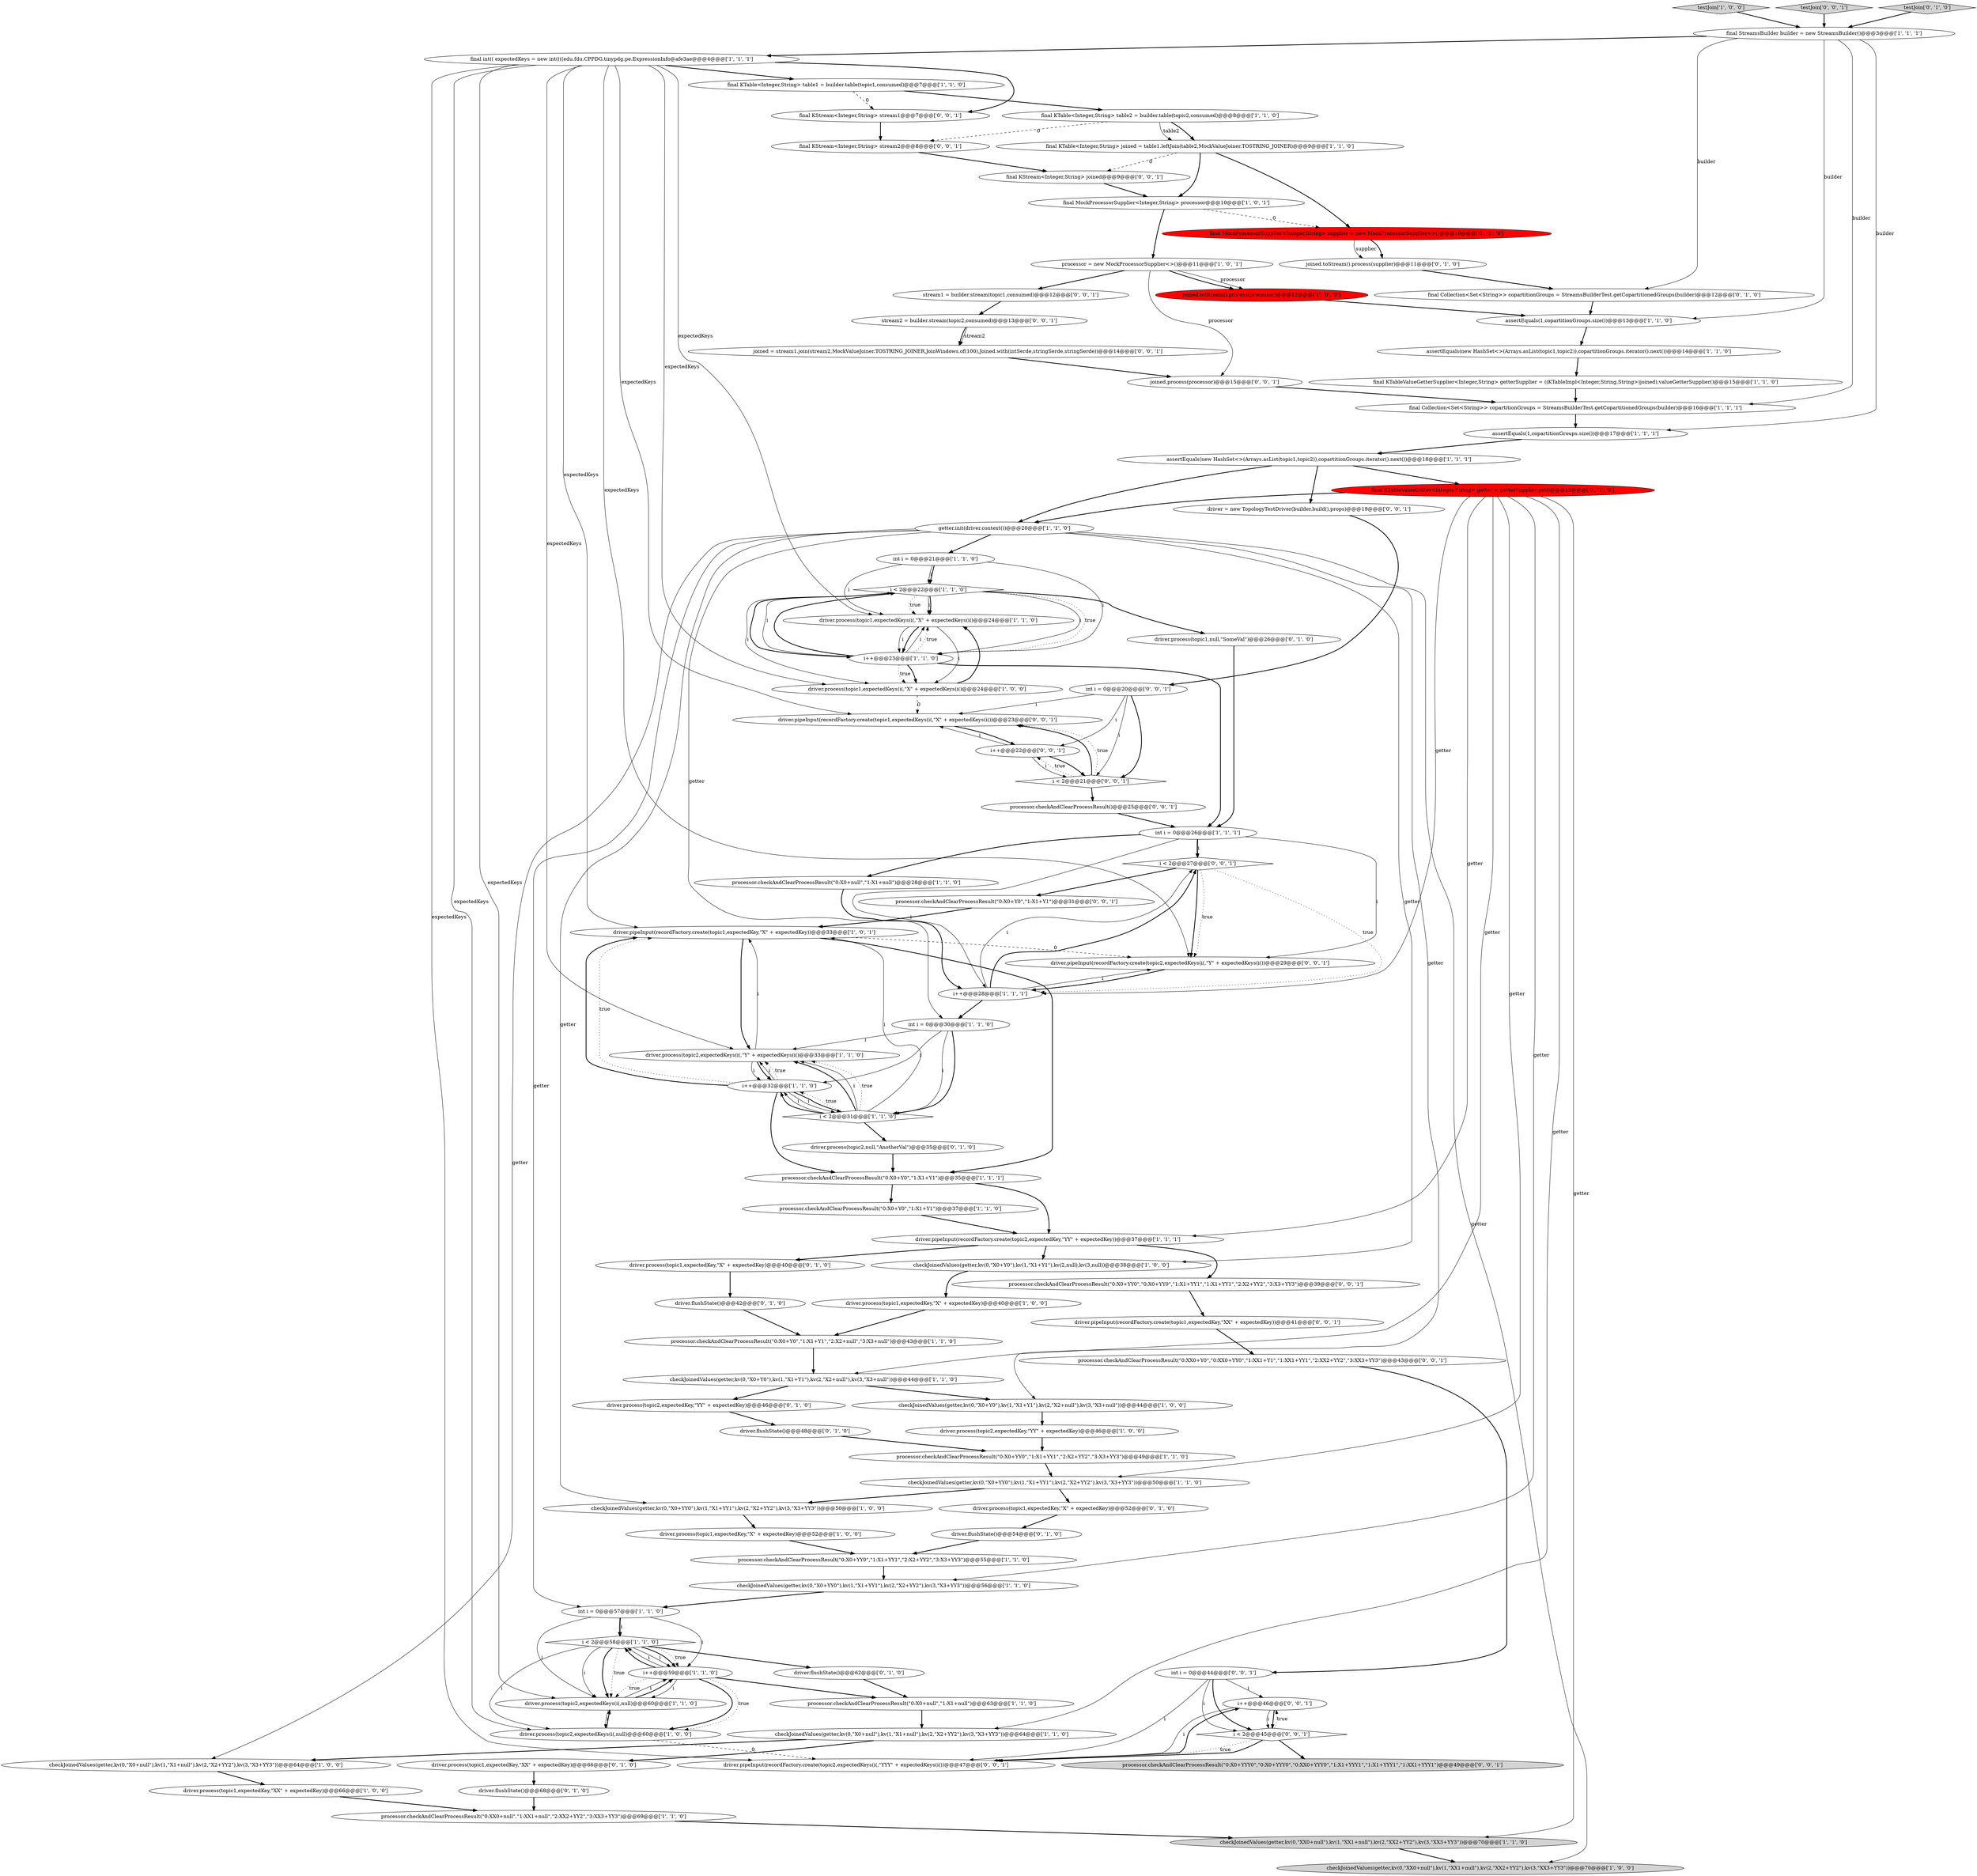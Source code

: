 digraph {
42 [style = filled, label = "i < 2@@@22@@@['1', '1', '0']", fillcolor = white, shape = diamond image = "AAA0AAABBB1BBB"];
40 [style = filled, label = "final Collection<Set<String>> copartitionGroups = StreamsBuilderTest.getCopartitionedGroups(builder)@@@16@@@['1', '1', '1']", fillcolor = white, shape = ellipse image = "AAA0AAABBB1BBB"];
0 [style = filled, label = "driver.process(topic2,expectedKeys(i(,\"Y\" + expectedKeys(i()@@@33@@@['1', '1', '0']", fillcolor = white, shape = ellipse image = "AAA0AAABBB1BBB"];
17 [style = filled, label = "int i = 0@@@30@@@['1', '1', '0']", fillcolor = white, shape = ellipse image = "AAA0AAABBB1BBB"];
19 [style = filled, label = "processor.checkAndClearProcessResult(\"0:X0+Y0\",\"1:X1+Y1\")@@@37@@@['1', '1', '0']", fillcolor = white, shape = ellipse image = "AAA0AAABBB1BBB"];
53 [style = filled, label = "checkJoinedValues(getter,kv(0,\"X0+YY0\"),kv(1,\"X1+YY1\"),kv(2,\"X2+YY2\"),kv(3,\"X3+YY3\"))@@@50@@@['1', '0', '0']", fillcolor = white, shape = ellipse image = "AAA0AAABBB1BBB"];
57 [style = filled, label = "final MockProcessorSupplier<Integer,String> supplier = new MockProcessorSupplier<>()@@@10@@@['0', '1', '0']", fillcolor = red, shape = ellipse image = "AAA1AAABBB2BBB"];
81 [style = filled, label = "joined.process(processor)@@@15@@@['0', '0', '1']", fillcolor = white, shape = ellipse image = "AAA0AAABBB3BBB"];
24 [style = filled, label = "i < 2@@@58@@@['1', '1', '0']", fillcolor = white, shape = diamond image = "AAA0AAABBB1BBB"];
44 [style = filled, label = "driver.process(topic1,expectedKeys(i(,\"X\" + expectedKeys(i()@@@24@@@['1', '1', '0']", fillcolor = white, shape = ellipse image = "AAA0AAABBB1BBB"];
67 [style = filled, label = "driver.process(topic1,null,\"SomeVal\")@@@26@@@['0', '1', '0']", fillcolor = white, shape = ellipse image = "AAA0AAABBB2BBB"];
1 [style = filled, label = "processor.checkAndClearProcessResult(\"0:XX0+null\",\"1:XX1+null\",\"2:XX2+YY2\",\"3:XX3+YY3\")@@@69@@@['1', '1', '0']", fillcolor = white, shape = ellipse image = "AAA0AAABBB1BBB"];
84 [style = filled, label = "processor.checkAndClearProcessResult(\"0:X0+Y0\",\"1:X1+Y1\")@@@31@@@['0', '0', '1']", fillcolor = white, shape = ellipse image = "AAA0AAABBB3BBB"];
72 [style = filled, label = "joined = stream1.join(stream2,MockValueJoiner.TOSTRING_JOINER,JoinWindows.of(100),Joined.with(intSerde,stringSerde,stringSerde))@@@14@@@['0', '0', '1']", fillcolor = white, shape = ellipse image = "AAA0AAABBB3BBB"];
23 [style = filled, label = "int i = 0@@@21@@@['1', '1', '0']", fillcolor = white, shape = ellipse image = "AAA0AAABBB1BBB"];
16 [style = filled, label = "final int(( expectedKeys = new int((((edu.fdu.CPPDG.tinypdg.pe.ExpressionInfo@afe3ae@@@4@@@['1', '1', '1']", fillcolor = white, shape = ellipse image = "AAA0AAABBB1BBB"];
58 [style = filled, label = "final Collection<Set<String>> copartitionGroups = StreamsBuilderTest.getCopartitionedGroups(builder)@@@12@@@['0', '1', '0']", fillcolor = white, shape = ellipse image = "AAA0AAABBB2BBB"];
85 [style = filled, label = "driver = new TopologyTestDriver(builder.build(),props)@@@19@@@['0', '0', '1']", fillcolor = white, shape = ellipse image = "AAA0AAABBB3BBB"];
33 [style = filled, label = "getter.init(driver.context())@@@20@@@['1', '1', '0']", fillcolor = white, shape = ellipse image = "AAA0AAABBB1BBB"];
82 [style = filled, label = "processor.checkAndClearProcessResult(\"0:XX0+Y0\",\"0:XX0+YY0\",\"1:XX1+Y1\",\"1:XX1+YY1\",\"2:XX2+YY2\",\"3:XX3+YY3\")@@@43@@@['0', '0', '1']", fillcolor = white, shape = ellipse image = "AAA0AAABBB3BBB"];
10 [style = filled, label = "driver.pipeInput(recordFactory.create(topic1,expectedKey,\"X\" + expectedKey))@@@33@@@['1', '0', '1']", fillcolor = white, shape = ellipse image = "AAA0AAABBB1BBB"];
3 [style = filled, label = "driver.process(topic1,expectedKey,\"X\" + expectedKey)@@@52@@@['1', '0', '0']", fillcolor = white, shape = ellipse image = "AAA0AAABBB1BBB"];
79 [style = filled, label = "processor.checkAndClearProcessResult(\"0:X0+YY0\",\"0:X0+YY0\",\"1:X1+YY1\",\"1:X1+YY1\",\"2:X2+YY2\",\"3:X3+YY3\")@@@39@@@['0', '0', '1']", fillcolor = white, shape = ellipse image = "AAA0AAABBB3BBB"];
76 [style = filled, label = "driver.pipeInput(recordFactory.create(topic1,expectedKeys(i(,\"X\" + expectedKeys(i())@@@23@@@['0', '0', '1']", fillcolor = white, shape = ellipse image = "AAA0AAABBB3BBB"];
65 [style = filled, label = "joined.toStream().process(supplier)@@@11@@@['0', '1', '0']", fillcolor = white, shape = ellipse image = "AAA0AAABBB2BBB"];
92 [style = filled, label = "i++@@@46@@@['0', '0', '1']", fillcolor = white, shape = ellipse image = "AAA0AAABBB3BBB"];
7 [style = filled, label = "checkJoinedValues(getter,kv(0,\"X0+Y0\"),kv(1,\"X1+Y1\"),kv(2,\"X2+null\"),kv(3,\"X3+null\"))@@@44@@@['1', '1', '0']", fillcolor = white, shape = ellipse image = "AAA0AAABBB1BBB"];
86 [style = filled, label = "int i = 0@@@20@@@['0', '0', '1']", fillcolor = white, shape = ellipse image = "AAA0AAABBB3BBB"];
80 [style = filled, label = "driver.pipeInput(recordFactory.create(topic2,expectedKeys(i(,\"YYY\" + expectedKeys(i())@@@47@@@['0', '0', '1']", fillcolor = white, shape = ellipse image = "AAA0AAABBB3BBB"];
69 [style = filled, label = "driver.flushState()@@@62@@@['0', '1', '0']", fillcolor = white, shape = ellipse image = "AAA0AAABBB2BBB"];
83 [style = filled, label = "final KStream<Integer,String> joined@@@9@@@['0', '0', '1']", fillcolor = white, shape = ellipse image = "AAA0AAABBB3BBB"];
66 [style = filled, label = "final KTableValueGetter<Integer,String> getter = getterSupplier.get()@@@19@@@['0', '1', '0']", fillcolor = red, shape = ellipse image = "AAA1AAABBB2BBB"];
2 [style = filled, label = "checkJoinedValues(getter,kv(0,\"X0+Y0\"),kv(1,\"X1+Y1\"),kv(2,null),kv(3,null))@@@38@@@['1', '0', '0']", fillcolor = white, shape = ellipse image = "AAA0AAABBB1BBB"];
96 [style = filled, label = "processor.checkAndClearProcessResult(\"0:X0+YYY0\",\"0:X0+YYY0\",\"0:XX0+YYY0\",\"1:X1+YYY1\",\"1:X1+YYY1\",\"1:XX1+YYY1\")@@@49@@@['0', '0', '1']", fillcolor = lightgray, shape = ellipse image = "AAA0AAABBB3BBB"];
74 [style = filled, label = "stream1 = builder.stream(topic1,consumed)@@@12@@@['0', '0', '1']", fillcolor = white, shape = ellipse image = "AAA0AAABBB3BBB"];
15 [style = filled, label = "checkJoinedValues(getter,kv(0,\"X0+YY0\"),kv(1,\"X1+YY1\"),kv(2,\"X2+YY2\"),kv(3,\"X3+YY3\"))@@@56@@@['1', '1', '0']", fillcolor = white, shape = ellipse image = "AAA0AAABBB1BBB"];
68 [style = filled, label = "driver.flushState()@@@54@@@['0', '1', '0']", fillcolor = white, shape = ellipse image = "AAA0AAABBB2BBB"];
64 [style = filled, label = "driver.process(topic2,null,\"AnotherVal\")@@@35@@@['0', '1', '0']", fillcolor = white, shape = ellipse image = "AAA0AAABBB2BBB"];
47 [style = filled, label = "processor.checkAndClearProcessResult(\"0:X0+Y0\",\"1:X1+Y1\",\"2:X2+null\",\"3:X3+null\")@@@43@@@['1', '1', '0']", fillcolor = white, shape = ellipse image = "AAA0AAABBB1BBB"];
21 [style = filled, label = "testJoin['1', '0', '0']", fillcolor = lightgray, shape = diamond image = "AAA0AAABBB1BBB"];
78 [style = filled, label = "driver.pipeInput(recordFactory.create(topic1,expectedKey,\"XX\" + expectedKey))@@@41@@@['0', '0', '1']", fillcolor = white, shape = ellipse image = "AAA0AAABBB3BBB"];
25 [style = filled, label = "final KTableValueGetterSupplier<Integer,String> getterSupplier = ((KTableImpl<Integer,String,String>)joined).valueGetterSupplier()@@@15@@@['1', '1', '0']", fillcolor = white, shape = ellipse image = "AAA0AAABBB1BBB"];
73 [style = filled, label = "i < 2@@@21@@@['0', '0', '1']", fillcolor = white, shape = diamond image = "AAA0AAABBB3BBB"];
90 [style = filled, label = "stream2 = builder.stream(topic2,consumed)@@@13@@@['0', '0', '1']", fillcolor = white, shape = ellipse image = "AAA0AAABBB3BBB"];
59 [style = filled, label = "driver.process(topic1,expectedKey,\"X\" + expectedKey)@@@52@@@['0', '1', '0']", fillcolor = white, shape = ellipse image = "AAA0AAABBB2BBB"];
75 [style = filled, label = "i < 2@@@27@@@['0', '0', '1']", fillcolor = white, shape = diamond image = "AAA0AAABBB3BBB"];
77 [style = filled, label = "processor.checkAndClearProcessResult()@@@25@@@['0', '0', '1']", fillcolor = white, shape = ellipse image = "AAA0AAABBB3BBB"];
88 [style = filled, label = "driver.pipeInput(recordFactory.create(topic2,expectedKeys(i(,\"Y\" + expectedKeys(i())@@@29@@@['0', '0', '1']", fillcolor = white, shape = ellipse image = "AAA0AAABBB3BBB"];
87 [style = filled, label = "int i = 0@@@44@@@['0', '0', '1']", fillcolor = white, shape = ellipse image = "AAA0AAABBB3BBB"];
32 [style = filled, label = "checkJoinedValues(getter,kv(0,\"XX0+null\"),kv(1,\"XX1+null\"),kv(2,\"XX2+YY2\"),kv(3,\"XX3+YY3\"))@@@70@@@['1', '1', '0']", fillcolor = lightgray, shape = ellipse image = "AAA0AAABBB1BBB"];
63 [style = filled, label = "driver.flushState()@@@68@@@['0', '1', '0']", fillcolor = white, shape = ellipse image = "AAA0AAABBB2BBB"];
29 [style = filled, label = "processor.checkAndClearProcessResult(\"0:X0+null\",\"1:X1+null\")@@@28@@@['1', '1', '0']", fillcolor = white, shape = ellipse image = "AAA0AAABBB1BBB"];
45 [style = filled, label = "final KTable<Integer,String> table2 = builder.table(topic2,consumed)@@@8@@@['1', '1', '0']", fillcolor = white, shape = ellipse image = "AAA0AAABBB1BBB"];
39 [style = filled, label = "final MockProcessorSupplier<Integer,String> processor@@@10@@@['1', '0', '1']", fillcolor = white, shape = ellipse image = "AAA0AAABBB1BBB"];
5 [style = filled, label = "driver.process(topic1,expectedKey,\"X\" + expectedKey)@@@40@@@['1', '0', '0']", fillcolor = white, shape = ellipse image = "AAA0AAABBB1BBB"];
38 [style = filled, label = "processor.checkAndClearProcessResult(\"0:X0+Y0\",\"1:X1+Y1\")@@@35@@@['1', '1', '1']", fillcolor = white, shape = ellipse image = "AAA0AAABBB1BBB"];
13 [style = filled, label = "assertEquals(1,copartitionGroups.size())@@@13@@@['1', '1', '0']", fillcolor = white, shape = ellipse image = "AAA0AAABBB1BBB"];
4 [style = filled, label = "assertEquals(new HashSet<>(Arrays.asList(topic1,topic2)),copartitionGroups.iterator().next())@@@14@@@['1', '1', '0']", fillcolor = white, shape = ellipse image = "AAA0AAABBB1BBB"];
37 [style = filled, label = "int i = 0@@@57@@@['1', '1', '0']", fillcolor = white, shape = ellipse image = "AAA0AAABBB1BBB"];
9 [style = filled, label = "i++@@@23@@@['1', '1', '0']", fillcolor = white, shape = ellipse image = "AAA0AAABBB1BBB"];
48 [style = filled, label = "joined.toStream().process(processor)@@@12@@@['1', '0', '0']", fillcolor = red, shape = ellipse image = "AAA1AAABBB1BBB"];
27 [style = filled, label = "final KTable<Integer,String> joined = table1.leftJoin(table2,MockValueJoiner.TOSTRING_JOINER)@@@9@@@['1', '1', '0']", fillcolor = white, shape = ellipse image = "AAA0AAABBB1BBB"];
51 [style = filled, label = "assertEquals(new HashSet<>(Arrays.asList(topic1,topic2)),copartitionGroups.iterator().next())@@@18@@@['1', '1', '1']", fillcolor = white, shape = ellipse image = "AAA0AAABBB1BBB"];
71 [style = filled, label = "driver.flushState()@@@42@@@['0', '1', '0']", fillcolor = white, shape = ellipse image = "AAA0AAABBB2BBB"];
93 [style = filled, label = "testJoin['0', '0', '1']", fillcolor = lightgray, shape = diamond image = "AAA0AAABBB3BBB"];
54 [style = filled, label = "i++@@@59@@@['1', '1', '0']", fillcolor = white, shape = ellipse image = "AAA0AAABBB1BBB"];
12 [style = filled, label = "checkJoinedValues(getter,kv(0,\"X0+null\"),kv(1,\"X1+null\"),kv(2,\"X2+YY2\"),kv(3,\"X3+YY3\"))@@@64@@@['1', '1', '0']", fillcolor = white, shape = ellipse image = "AAA0AAABBB1BBB"];
26 [style = filled, label = "checkJoinedValues(getter,kv(0,\"X0+null\"),kv(1,\"X1+null\"),kv(2,\"X2+YY2\"),kv(3,\"X3+YY3\"))@@@64@@@['1', '0', '0']", fillcolor = white, shape = ellipse image = "AAA0AAABBB1BBB"];
50 [style = filled, label = "checkJoinedValues(getter,kv(0,\"X0+Y0\"),kv(1,\"X1+Y1\"),kv(2,\"X2+null\"),kv(3,\"X3+null\"))@@@44@@@['1', '0', '0']", fillcolor = white, shape = ellipse image = "AAA0AAABBB1BBB"];
18 [style = filled, label = "processor.checkAndClearProcessResult(\"0:X0+YY0\",\"1:X1+YY1\",\"2:X2+YY2\",\"3:X3+YY3\")@@@49@@@['1', '1', '0']", fillcolor = white, shape = ellipse image = "AAA0AAABBB1BBB"];
52 [style = filled, label = "driver.process(topic1,expectedKey,\"XX\" + expectedKey)@@@66@@@['1', '0', '0']", fillcolor = white, shape = ellipse image = "AAA0AAABBB1BBB"];
60 [style = filled, label = "driver.flushState()@@@48@@@['0', '1', '0']", fillcolor = white, shape = ellipse image = "AAA0AAABBB2BBB"];
8 [style = filled, label = "driver.process(topic1,expectedKeys(i(,\"X\" + expectedKeys(i()@@@24@@@['1', '0', '0']", fillcolor = white, shape = ellipse image = "AAA0AAABBB1BBB"];
95 [style = filled, label = "final KStream<Integer,String> stream2@@@8@@@['0', '0', '1']", fillcolor = white, shape = ellipse image = "AAA0AAABBB3BBB"];
56 [style = filled, label = "testJoin['0', '1', '0']", fillcolor = lightgray, shape = diamond image = "AAA0AAABBB2BBB"];
11 [style = filled, label = "processor = new MockProcessorSupplier<>()@@@11@@@['1', '0', '1']", fillcolor = white, shape = ellipse image = "AAA0AAABBB1BBB"];
14 [style = filled, label = "final StreamsBuilder builder = new StreamsBuilder()@@@3@@@['1', '1', '1']", fillcolor = white, shape = ellipse image = "AAA0AAABBB1BBB"];
46 [style = filled, label = "final KTable<Integer,String> table1 = builder.table(topic1,consumed)@@@7@@@['1', '1', '0']", fillcolor = white, shape = ellipse image = "AAA0AAABBB1BBB"];
91 [style = filled, label = "final KStream<Integer,String> stream1@@@7@@@['0', '0', '1']", fillcolor = white, shape = ellipse image = "AAA0AAABBB3BBB"];
36 [style = filled, label = "i++@@@28@@@['1', '1', '1']", fillcolor = white, shape = ellipse image = "AAA0AAABBB1BBB"];
61 [style = filled, label = "driver.process(topic1,expectedKey,\"X\" + expectedKey)@@@40@@@['0', '1', '0']", fillcolor = white, shape = ellipse image = "AAA0AAABBB2BBB"];
49 [style = filled, label = "assertEquals(1,copartitionGroups.size())@@@17@@@['1', '1', '1']", fillcolor = white, shape = ellipse image = "AAA0AAABBB1BBB"];
94 [style = filled, label = "i++@@@22@@@['0', '0', '1']", fillcolor = white, shape = ellipse image = "AAA0AAABBB3BBB"];
34 [style = filled, label = "driver.process(topic2,expectedKey,\"YY\" + expectedKey)@@@46@@@['1', '0', '0']", fillcolor = white, shape = ellipse image = "AAA0AAABBB1BBB"];
62 [style = filled, label = "driver.process(topic2,expectedKey,\"YY\" + expectedKey)@@@46@@@['0', '1', '0']", fillcolor = white, shape = ellipse image = "AAA0AAABBB2BBB"];
43 [style = filled, label = "int i = 0@@@26@@@['1', '1', '1']", fillcolor = white, shape = ellipse image = "AAA0AAABBB1BBB"];
35 [style = filled, label = "i++@@@32@@@['1', '1', '0']", fillcolor = white, shape = ellipse image = "AAA0AAABBB1BBB"];
30 [style = filled, label = "checkJoinedValues(getter,kv(0,\"X0+YY0\"),kv(1,\"X1+YY1\"),kv(2,\"X2+YY2\"),kv(3,\"X3+YY3\"))@@@50@@@['1', '1', '0']", fillcolor = white, shape = ellipse image = "AAA0AAABBB1BBB"];
89 [style = filled, label = "i < 2@@@45@@@['0', '0', '1']", fillcolor = white, shape = diamond image = "AAA0AAABBB3BBB"];
41 [style = filled, label = "checkJoinedValues(getter,kv(0,\"XX0+null\"),kv(1,\"XX1+null\"),kv(2,\"XX2+YY2\"),kv(3,\"XX3+YY3\"))@@@70@@@['1', '0', '0']", fillcolor = lightgray, shape = ellipse image = "AAA0AAABBB1BBB"];
6 [style = filled, label = "processor.checkAndClearProcessResult(\"0:X0+YY0\",\"1:X1+YY1\",\"2:X2+YY2\",\"3:X3+YY3\")@@@55@@@['1', '1', '0']", fillcolor = white, shape = ellipse image = "AAA0AAABBB1BBB"];
22 [style = filled, label = "driver.pipeInput(recordFactory.create(topic2,expectedKey,\"YY\" + expectedKey))@@@37@@@['1', '1', '1']", fillcolor = white, shape = ellipse image = "AAA0AAABBB1BBB"];
28 [style = filled, label = "i < 2@@@31@@@['1', '1', '0']", fillcolor = white, shape = diamond image = "AAA0AAABBB1BBB"];
20 [style = filled, label = "driver.process(topic2,expectedKeys(i(,null)@@@60@@@['1', '0', '0']", fillcolor = white, shape = ellipse image = "AAA0AAABBB1BBB"];
70 [style = filled, label = "driver.process(topic1,expectedKey,\"XX\" + expectedKey)@@@66@@@['0', '1', '0']", fillcolor = white, shape = ellipse image = "AAA0AAABBB2BBB"];
31 [style = filled, label = "processor.checkAndClearProcessResult(\"0:X0+null\",\"1:X1+null\")@@@63@@@['1', '1', '0']", fillcolor = white, shape = ellipse image = "AAA0AAABBB1BBB"];
55 [style = filled, label = "driver.process(topic2,expectedKeys(i(,null)@@@60@@@['1', '1', '0']", fillcolor = white, shape = ellipse image = "AAA0AAABBB1BBB"];
52->1 [style = bold, label=""];
35->28 [style = solid, label="i"];
40->49 [style = bold, label=""];
90->72 [style = bold, label=""];
7->62 [style = bold, label=""];
24->55 [style = solid, label="i"];
4->25 [style = bold, label=""];
83->39 [style = bold, label=""];
86->73 [style = bold, label=""];
47->7 [style = bold, label=""];
28->35 [style = dotted, label="true"];
35->10 [style = dotted, label="true"];
33->50 [style = solid, label="getter"];
42->9 [style = bold, label=""];
11->81 [style = solid, label="processor"];
45->27 [style = bold, label=""];
24->20 [style = solid, label="i"];
34->18 [style = bold, label=""];
75->36 [style = dotted, label="true"];
18->30 [style = bold, label=""];
49->51 [style = bold, label=""];
22->79 [style = bold, label=""];
16->8 [style = solid, label="expectedKeys"];
17->35 [style = solid, label="i"];
85->86 [style = bold, label=""];
9->43 [style = bold, label=""];
66->36 [style = solid, label="getter"];
8->44 [style = bold, label=""];
43->36 [style = solid, label="i"];
89->92 [style = dotted, label="true"];
28->0 [style = bold, label=""];
16->91 [style = bold, label=""];
23->42 [style = solid, label="i"];
23->9 [style = solid, label="i"];
16->76 [style = solid, label="expectedKeys"];
89->80 [style = dotted, label="true"];
42->44 [style = bold, label=""];
94->76 [style = solid, label="i"];
71->47 [style = bold, label=""];
66->7 [style = solid, label="getter"];
43->75 [style = solid, label="i"];
66->30 [style = solid, label="getter"];
27->83 [style = dashed, label="0"];
36->88 [style = solid, label="i"];
9->42 [style = solid, label="i"];
66->15 [style = solid, label="getter"];
43->29 [style = bold, label=""];
91->95 [style = bold, label=""];
35->10 [style = bold, label=""];
42->67 [style = bold, label=""];
35->38 [style = bold, label=""];
36->17 [style = bold, label=""];
94->73 [style = solid, label="i"];
73->76 [style = bold, label=""];
66->33 [style = bold, label=""];
25->40 [style = bold, label=""];
43->88 [style = solid, label="i"];
80->92 [style = bold, label=""];
14->16 [style = bold, label=""];
29->36 [style = bold, label=""];
28->0 [style = solid, label="i"];
16->44 [style = solid, label="expectedKeys"];
66->32 [style = solid, label="getter"];
87->89 [style = solid, label="i"];
63->1 [style = bold, label=""];
11->48 [style = bold, label=""];
36->75 [style = solid, label="i"];
24->55 [style = bold, label=""];
89->96 [style = bold, label=""];
62->60 [style = bold, label=""];
37->54 [style = solid, label="i"];
61->71 [style = bold, label=""];
89->80 [style = bold, label=""];
14->40 [style = solid, label="builder"];
16->20 [style = solid, label="expectedKeys"];
9->8 [style = bold, label=""];
69->31 [style = bold, label=""];
55->20 [style = solid, label="i"];
92->89 [style = solid, label="i"];
8->76 [style = dashed, label="0"];
24->55 [style = dotted, label="true"];
51->85 [style = bold, label=""];
66->22 [style = solid, label="getter"];
33->23 [style = bold, label=""];
9->8 [style = dotted, label="true"];
59->68 [style = bold, label=""];
35->28 [style = bold, label=""];
28->35 [style = bold, label=""];
64->38 [style = bold, label=""];
10->0 [style = bold, label=""];
22->61 [style = bold, label=""];
66->12 [style = solid, label="getter"];
1->32 [style = bold, label=""];
33->53 [style = solid, label="getter"];
42->8 [style = solid, label="i"];
57->65 [style = bold, label=""];
48->13 [style = bold, label=""];
56->14 [style = bold, label=""];
44->8 [style = solid, label="i"];
68->6 [style = bold, label=""];
43->75 [style = bold, label=""];
78->82 [style = bold, label=""];
14->13 [style = solid, label="builder"];
93->14 [style = bold, label=""];
19->22 [style = bold, label=""];
7->50 [style = bold, label=""];
9->44 [style = solid, label="i"];
87->92 [style = solid, label="i"];
50->34 [style = bold, label=""];
11->74 [style = bold, label=""];
23->44 [style = solid, label="i"];
20->80 [style = dashed, label="0"];
44->9 [style = solid, label="i"];
17->0 [style = solid, label="i"];
37->24 [style = bold, label=""];
22->2 [style = bold, label=""];
9->42 [style = bold, label=""];
42->9 [style = solid, label="i"];
24->69 [style = bold, label=""];
42->44 [style = dotted, label="true"];
11->48 [style = solid, label="processor"];
57->65 [style = solid, label="supplier"];
77->43 [style = bold, label=""];
16->10 [style = solid, label="expectedKeys"];
28->35 [style = solid, label="i"];
92->89 [style = bold, label=""];
86->76 [style = solid, label="i"];
10->88 [style = dashed, label="0"];
16->80 [style = solid, label="expectedKeys"];
94->73 [style = bold, label=""];
74->90 [style = bold, label=""];
3->6 [style = bold, label=""];
33->37 [style = solid, label="getter"];
37->24 [style = solid, label="i"];
33->2 [style = solid, label="getter"];
37->55 [style = solid, label="i"];
30->53 [style = bold, label=""];
12->70 [style = bold, label=""];
28->10 [style = solid, label="i"];
17->28 [style = solid, label="i"];
73->94 [style = dotted, label="true"];
31->12 [style = bold, label=""];
38->19 [style = bold, label=""];
6->15 [style = bold, label=""];
23->42 [style = bold, label=""];
54->55 [style = solid, label="i"];
9->44 [style = dotted, label="true"];
0->10 [style = solid, label="i"];
26->52 [style = bold, label=""];
87->80 [style = solid, label="i"];
27->39 [style = bold, label=""];
60->18 [style = bold, label=""];
54->24 [style = bold, label=""];
28->0 [style = dotted, label="true"];
28->64 [style = bold, label=""];
72->81 [style = bold, label=""];
14->58 [style = solid, label="builder"];
45->27 [style = solid, label="table2"];
88->36 [style = bold, label=""];
36->75 [style = bold, label=""];
86->94 [style = solid, label="i"];
54->24 [style = solid, label="i"];
32->41 [style = bold, label=""];
30->59 [style = bold, label=""];
35->0 [style = solid, label="i"];
35->0 [style = dotted, label="true"];
92->80 [style = solid, label="i"];
44->9 [style = bold, label=""];
15->37 [style = bold, label=""];
24->54 [style = solid, label="i"];
67->43 [style = bold, label=""];
16->0 [style = solid, label="expectedKeys"];
10->38 [style = bold, label=""];
2->5 [style = bold, label=""];
21->14 [style = bold, label=""];
16->46 [style = bold, label=""];
58->13 [style = bold, label=""];
84->10 [style = bold, label=""];
55->54 [style = solid, label="i"];
82->87 [style = bold, label=""];
75->84 [style = bold, label=""];
53->3 [style = bold, label=""];
39->57 [style = dashed, label="0"];
70->63 [style = bold, label=""];
14->49 [style = solid, label="builder"];
54->20 [style = bold, label=""];
95->83 [style = bold, label=""];
46->91 [style = dashed, label="0"];
12->26 [style = bold, label=""];
86->73 [style = solid, label="i"];
39->11 [style = bold, label=""];
76->94 [style = bold, label=""];
20->55 [style = bold, label=""];
24->54 [style = bold, label=""];
5->47 [style = bold, label=""];
42->44 [style = solid, label="i"];
75->88 [style = bold, label=""];
17->28 [style = bold, label=""];
54->20 [style = dotted, label="true"];
65->58 [style = bold, label=""];
33->26 [style = solid, label="getter"];
54->31 [style = bold, label=""];
27->57 [style = bold, label=""];
79->78 [style = bold, label=""];
16->88 [style = solid, label="expectedKeys"];
42->9 [style = dotted, label="true"];
0->35 [style = solid, label="i"];
73->76 [style = dotted, label="true"];
81->40 [style = bold, label=""];
0->35 [style = bold, label=""];
24->54 [style = dotted, label="true"];
46->45 [style = bold, label=""];
75->88 [style = dotted, label="true"];
73->77 [style = bold, label=""];
87->89 [style = bold, label=""];
54->55 [style = dotted, label="true"];
55->54 [style = bold, label=""];
38->22 [style = bold, label=""];
16->55 [style = solid, label="expectedKeys"];
45->95 [style = dashed, label="0"];
33->41 [style = solid, label="getter"];
13->4 [style = bold, label=""];
90->72 [style = solid, label="stream2"];
51->66 [style = bold, label=""];
33->17 [style = solid, label="getter"];
51->33 [style = bold, label=""];
}
